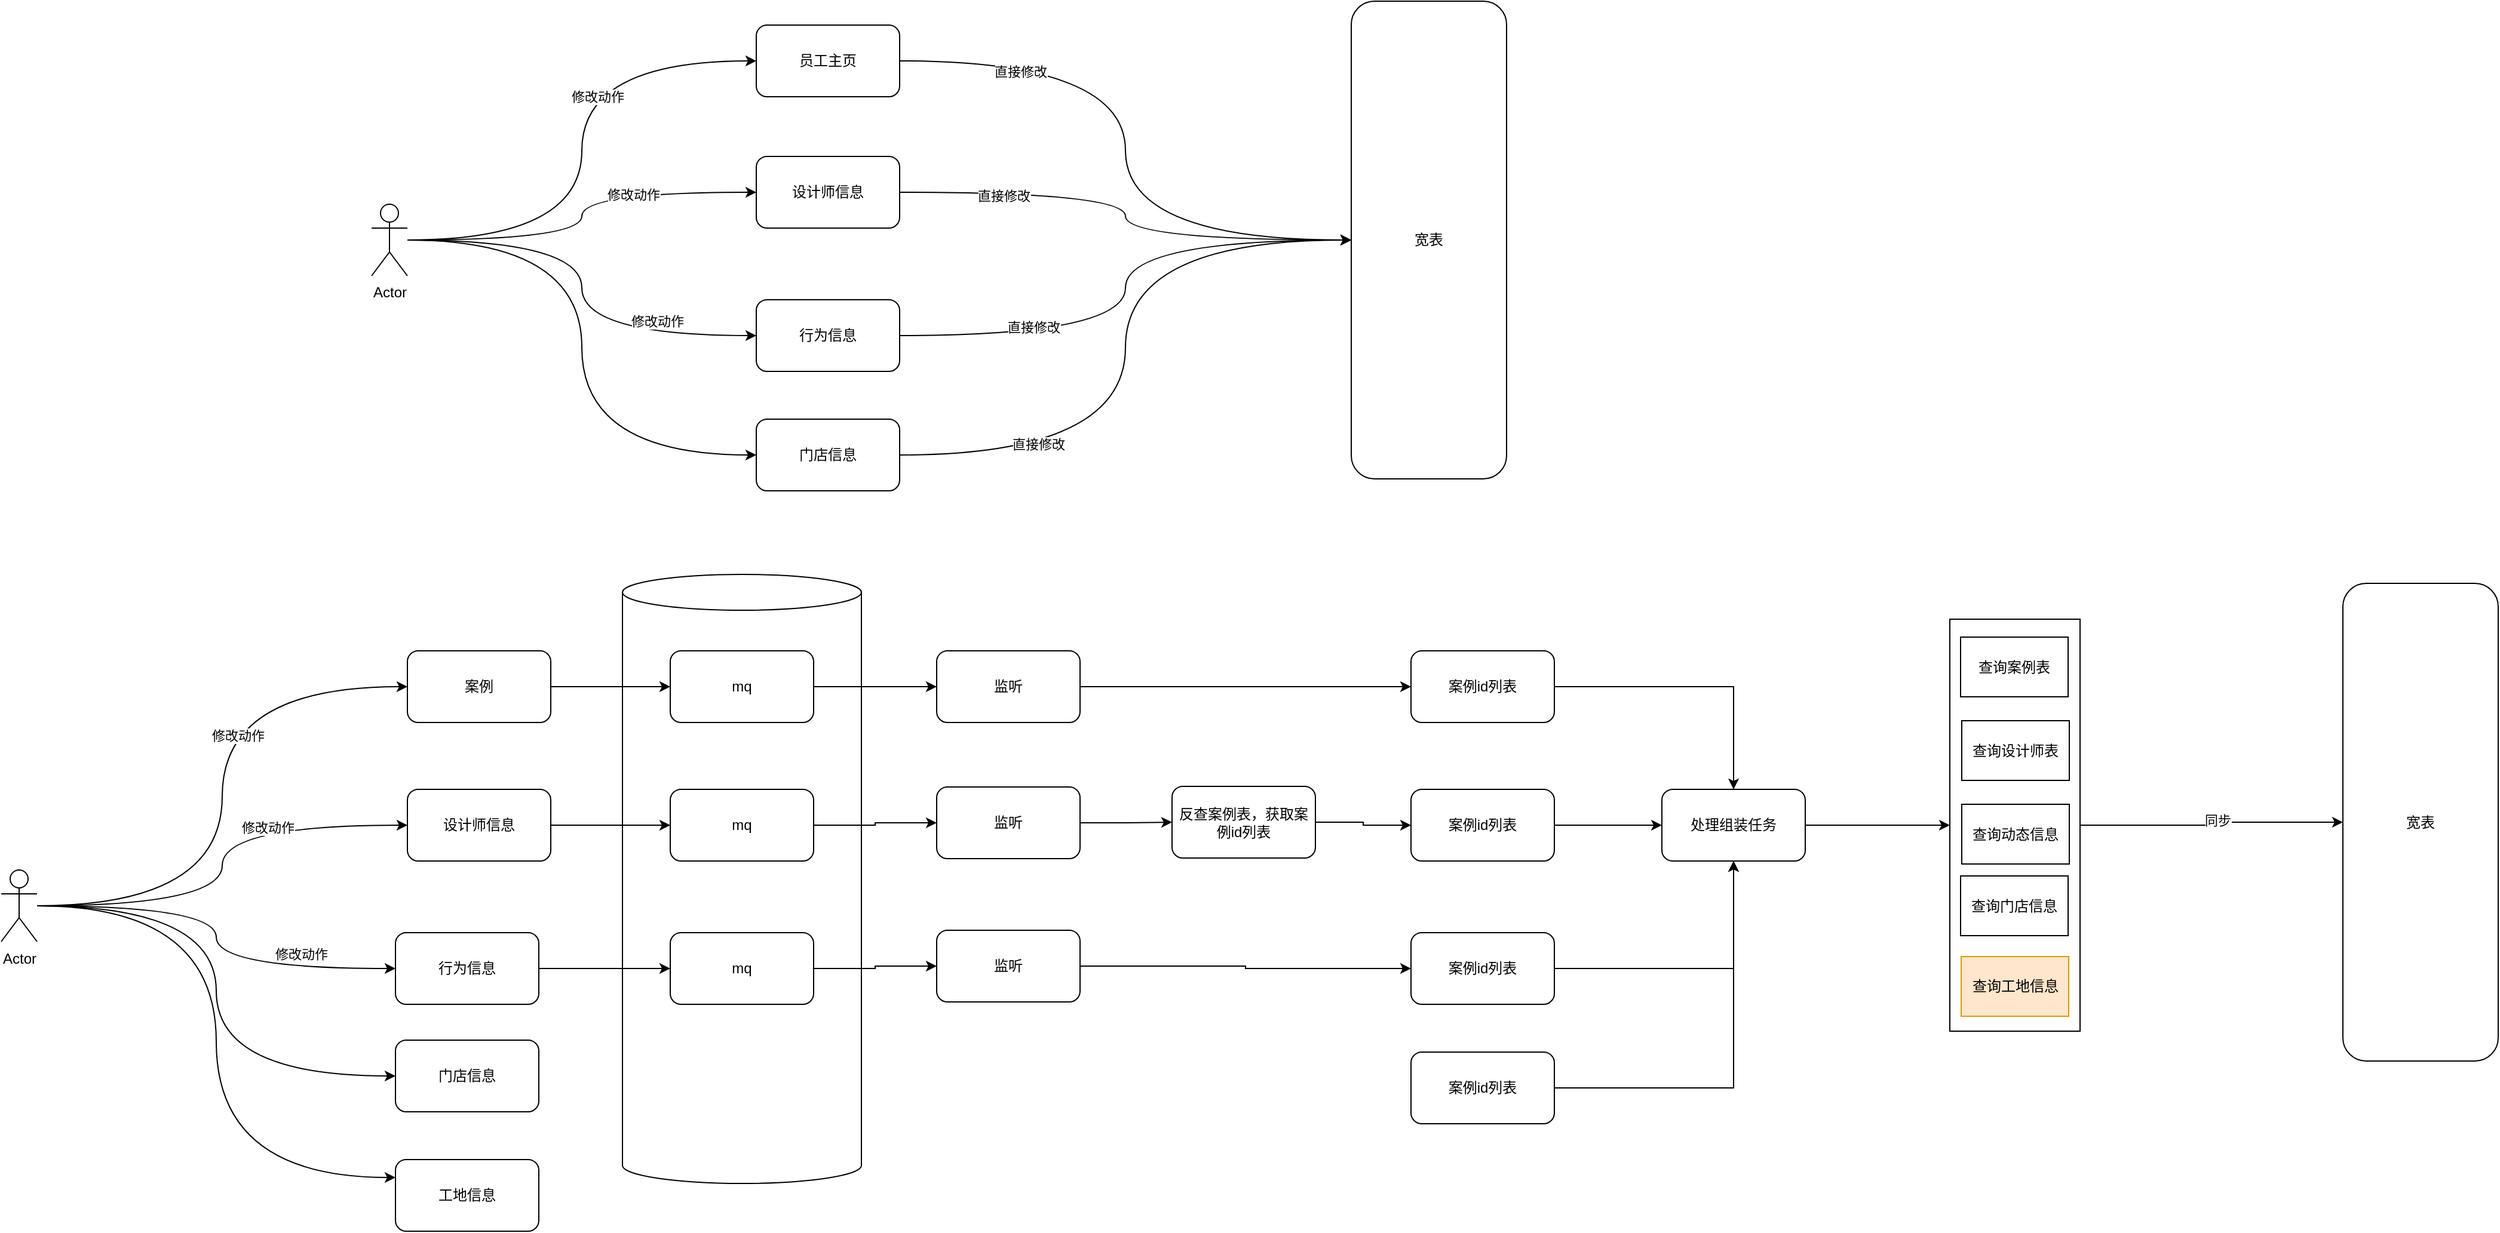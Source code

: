 <mxfile version="21.5.2" type="github">
  <diagram name="第 1 页" id="-ynwK41YF-8-0BeGS2u0">
    <mxGraphModel dx="2295" dy="948" grid="1" gridSize="10" guides="1" tooltips="1" connect="1" arrows="1" fold="1" page="1" pageScale="1" pageWidth="827" pageHeight="1169" math="0" shadow="0">
      <root>
        <mxCell id="0" />
        <mxCell id="1" parent="0" />
        <mxCell id="LhFnAlRdqvBIct9EWM2n-82" value="" style="shape=cylinder3;whiteSpace=wrap;html=1;boundedLbl=1;backgroundOutline=1;size=15;" vertex="1" parent="1">
          <mxGeometry x="20" y="520" width="200" height="510" as="geometry" />
        </mxCell>
        <mxCell id="LhFnAlRdqvBIct9EWM2n-5" style="edgeStyle=orthogonalEdgeStyle;rounded=0;orthogonalLoop=1;jettySize=auto;html=1;entryX=0;entryY=0.5;entryDx=0;entryDy=0;curved=1;" edge="1" parent="1" source="LhFnAlRdqvBIct9EWM2n-1" target="LhFnAlRdqvBIct9EWM2n-2">
          <mxGeometry relative="1" as="geometry" />
        </mxCell>
        <mxCell id="LhFnAlRdqvBIct9EWM2n-86" value="直接修改" style="edgeLabel;html=1;align=center;verticalAlign=middle;resizable=0;points=[];" vertex="1" connectable="0" parent="LhFnAlRdqvBIct9EWM2n-5">
          <mxGeometry x="-0.619" y="-9" relative="1" as="geometry">
            <mxPoint as="offset" />
          </mxGeometry>
        </mxCell>
        <mxCell id="LhFnAlRdqvBIct9EWM2n-1" value="员工主页" style="rounded=1;whiteSpace=wrap;html=1;" vertex="1" parent="1">
          <mxGeometry x="132" y="60" width="120" height="60" as="geometry" />
        </mxCell>
        <mxCell id="LhFnAlRdqvBIct9EWM2n-2" value="宽表" style="rounded=1;whiteSpace=wrap;html=1;" vertex="1" parent="1">
          <mxGeometry x="630" y="40" width="130" height="400" as="geometry" />
        </mxCell>
        <mxCell id="LhFnAlRdqvBIct9EWM2n-6" style="edgeStyle=orthogonalEdgeStyle;rounded=0;orthogonalLoop=1;jettySize=auto;html=1;entryX=0;entryY=0.5;entryDx=0;entryDy=0;curved=1;" edge="1" parent="1" source="LhFnAlRdqvBIct9EWM2n-3" target="LhFnAlRdqvBIct9EWM2n-2">
          <mxGeometry relative="1" as="geometry" />
        </mxCell>
        <mxCell id="LhFnAlRdqvBIct9EWM2n-83" value="直接修改" style="edgeLabel;html=1;align=center;verticalAlign=middle;resizable=0;points=[];" vertex="1" connectable="0" parent="LhFnAlRdqvBIct9EWM2n-6">
          <mxGeometry x="-0.584" y="-3" relative="1" as="geometry">
            <mxPoint as="offset" />
          </mxGeometry>
        </mxCell>
        <mxCell id="LhFnAlRdqvBIct9EWM2n-3" value="设计师信息" style="rounded=1;whiteSpace=wrap;html=1;" vertex="1" parent="1">
          <mxGeometry x="132" y="170" width="120" height="60" as="geometry" />
        </mxCell>
        <mxCell id="LhFnAlRdqvBIct9EWM2n-7" style="edgeStyle=orthogonalEdgeStyle;rounded=0;orthogonalLoop=1;jettySize=auto;html=1;entryX=0;entryY=0.5;entryDx=0;entryDy=0;curved=1;" edge="1" parent="1" source="LhFnAlRdqvBIct9EWM2n-4" target="LhFnAlRdqvBIct9EWM2n-2">
          <mxGeometry relative="1" as="geometry" />
        </mxCell>
        <mxCell id="LhFnAlRdqvBIct9EWM2n-84" value="直接修改" style="edgeLabel;html=1;align=center;verticalAlign=middle;resizable=0;points=[];" vertex="1" connectable="0" parent="LhFnAlRdqvBIct9EWM2n-7">
          <mxGeometry x="-0.51" y="7" relative="1" as="geometry">
            <mxPoint as="offset" />
          </mxGeometry>
        </mxCell>
        <mxCell id="LhFnAlRdqvBIct9EWM2n-4" value="行为信息" style="rounded=1;whiteSpace=wrap;html=1;" vertex="1" parent="1">
          <mxGeometry x="132" y="290" width="120" height="60" as="geometry" />
        </mxCell>
        <mxCell id="LhFnAlRdqvBIct9EWM2n-9" style="edgeStyle=orthogonalEdgeStyle;rounded=0;orthogonalLoop=1;jettySize=auto;html=1;entryX=0;entryY=0.5;entryDx=0;entryDy=0;curved=1;" edge="1" parent="1" source="LhFnAlRdqvBIct9EWM2n-8" target="LhFnAlRdqvBIct9EWM2n-1">
          <mxGeometry relative="1" as="geometry" />
        </mxCell>
        <mxCell id="LhFnAlRdqvBIct9EWM2n-12" value="修改动作" style="edgeLabel;html=1;align=center;verticalAlign=middle;resizable=0;points=[];" vertex="1" connectable="0" parent="LhFnAlRdqvBIct9EWM2n-9">
          <mxGeometry x="0.206" y="-13" relative="1" as="geometry">
            <mxPoint as="offset" />
          </mxGeometry>
        </mxCell>
        <mxCell id="LhFnAlRdqvBIct9EWM2n-10" style="edgeStyle=orthogonalEdgeStyle;rounded=0;orthogonalLoop=1;jettySize=auto;html=1;curved=1;" edge="1" parent="1" source="LhFnAlRdqvBIct9EWM2n-8" target="LhFnAlRdqvBIct9EWM2n-3">
          <mxGeometry relative="1" as="geometry" />
        </mxCell>
        <mxCell id="LhFnAlRdqvBIct9EWM2n-13" value="修改动作" style="edgeLabel;html=1;align=center;verticalAlign=middle;resizable=0;points=[];" vertex="1" connectable="0" parent="LhFnAlRdqvBIct9EWM2n-10">
          <mxGeometry x="0.381" y="-2" relative="1" as="geometry">
            <mxPoint as="offset" />
          </mxGeometry>
        </mxCell>
        <mxCell id="LhFnAlRdqvBIct9EWM2n-11" style="edgeStyle=orthogonalEdgeStyle;rounded=0;orthogonalLoop=1;jettySize=auto;html=1;entryX=0;entryY=0.5;entryDx=0;entryDy=0;curved=1;" edge="1" parent="1" source="LhFnAlRdqvBIct9EWM2n-8" target="LhFnAlRdqvBIct9EWM2n-4">
          <mxGeometry relative="1" as="geometry" />
        </mxCell>
        <mxCell id="LhFnAlRdqvBIct9EWM2n-14" value="修改动作" style="edgeLabel;html=1;align=center;verticalAlign=middle;resizable=0;points=[];" vertex="1" connectable="0" parent="LhFnAlRdqvBIct9EWM2n-11">
          <mxGeometry x="0.551" y="12" relative="1" as="geometry">
            <mxPoint as="offset" />
          </mxGeometry>
        </mxCell>
        <mxCell id="LhFnAlRdqvBIct9EWM2n-33" style="edgeStyle=orthogonalEdgeStyle;rounded=0;orthogonalLoop=1;jettySize=auto;html=1;entryX=0;entryY=0.5;entryDx=0;entryDy=0;curved=1;" edge="1" parent="1" source="LhFnAlRdqvBIct9EWM2n-8" target="LhFnAlRdqvBIct9EWM2n-32">
          <mxGeometry relative="1" as="geometry" />
        </mxCell>
        <mxCell id="LhFnAlRdqvBIct9EWM2n-8" value="Actor" style="shape=umlActor;verticalLabelPosition=bottom;verticalAlign=top;html=1;outlineConnect=0;" vertex="1" parent="1">
          <mxGeometry x="-190" y="210" width="30" height="60" as="geometry" />
        </mxCell>
        <mxCell id="LhFnAlRdqvBIct9EWM2n-39" style="edgeStyle=orthogonalEdgeStyle;rounded=0;orthogonalLoop=1;jettySize=auto;html=1;" edge="1" parent="1" source="LhFnAlRdqvBIct9EWM2n-17" target="LhFnAlRdqvBIct9EWM2n-40">
          <mxGeometry relative="1" as="geometry">
            <mxPoint x="140" y="720" as="targetPoint" />
          </mxGeometry>
        </mxCell>
        <mxCell id="LhFnAlRdqvBIct9EWM2n-17" value="案例" style="rounded=1;whiteSpace=wrap;html=1;" vertex="1" parent="1">
          <mxGeometry x="-160" y="584" width="120" height="60" as="geometry" />
        </mxCell>
        <mxCell id="LhFnAlRdqvBIct9EWM2n-18" value="宽表" style="rounded=1;whiteSpace=wrap;html=1;" vertex="1" parent="1">
          <mxGeometry x="1460" y="527.5" width="130" height="400" as="geometry" />
        </mxCell>
        <mxCell id="LhFnAlRdqvBIct9EWM2n-43" style="edgeStyle=orthogonalEdgeStyle;rounded=0;orthogonalLoop=1;jettySize=auto;html=1;" edge="1" parent="1" source="LhFnAlRdqvBIct9EWM2n-20" target="LhFnAlRdqvBIct9EWM2n-41">
          <mxGeometry relative="1" as="geometry" />
        </mxCell>
        <mxCell id="LhFnAlRdqvBIct9EWM2n-20" value="设计师信息" style="rounded=1;whiteSpace=wrap;html=1;" vertex="1" parent="1">
          <mxGeometry x="-160" y="700" width="120" height="60" as="geometry" />
        </mxCell>
        <mxCell id="LhFnAlRdqvBIct9EWM2n-44" style="edgeStyle=orthogonalEdgeStyle;rounded=0;orthogonalLoop=1;jettySize=auto;html=1;" edge="1" parent="1" source="LhFnAlRdqvBIct9EWM2n-22" target="LhFnAlRdqvBIct9EWM2n-42">
          <mxGeometry relative="1" as="geometry" />
        </mxCell>
        <mxCell id="LhFnAlRdqvBIct9EWM2n-22" value="行为信息" style="rounded=1;whiteSpace=wrap;html=1;" vertex="1" parent="1">
          <mxGeometry x="-170" y="820" width="120" height="60" as="geometry" />
        </mxCell>
        <mxCell id="LhFnAlRdqvBIct9EWM2n-23" style="edgeStyle=orthogonalEdgeStyle;rounded=0;orthogonalLoop=1;jettySize=auto;html=1;entryX=0;entryY=0.5;entryDx=0;entryDy=0;curved=1;" edge="1" parent="1" source="LhFnAlRdqvBIct9EWM2n-29" target="LhFnAlRdqvBIct9EWM2n-17">
          <mxGeometry relative="1" as="geometry" />
        </mxCell>
        <mxCell id="LhFnAlRdqvBIct9EWM2n-24" value="修改动作" style="edgeLabel;html=1;align=center;verticalAlign=middle;resizable=0;points=[];" vertex="1" connectable="0" parent="LhFnAlRdqvBIct9EWM2n-23">
          <mxGeometry x="0.206" y="-13" relative="1" as="geometry">
            <mxPoint as="offset" />
          </mxGeometry>
        </mxCell>
        <mxCell id="LhFnAlRdqvBIct9EWM2n-25" style="edgeStyle=orthogonalEdgeStyle;rounded=0;orthogonalLoop=1;jettySize=auto;html=1;curved=1;entryX=0;entryY=0.5;entryDx=0;entryDy=0;" edge="1" parent="1" source="LhFnAlRdqvBIct9EWM2n-29" target="LhFnAlRdqvBIct9EWM2n-20">
          <mxGeometry relative="1" as="geometry" />
        </mxCell>
        <mxCell id="LhFnAlRdqvBIct9EWM2n-26" value="修改动作" style="edgeLabel;html=1;align=center;verticalAlign=middle;resizable=0;points=[];" vertex="1" connectable="0" parent="LhFnAlRdqvBIct9EWM2n-25">
          <mxGeometry x="0.381" y="-2" relative="1" as="geometry">
            <mxPoint as="offset" />
          </mxGeometry>
        </mxCell>
        <mxCell id="LhFnAlRdqvBIct9EWM2n-27" style="edgeStyle=orthogonalEdgeStyle;rounded=0;orthogonalLoop=1;jettySize=auto;html=1;entryX=0;entryY=0.5;entryDx=0;entryDy=0;curved=1;" edge="1" parent="1" source="LhFnAlRdqvBIct9EWM2n-29" target="LhFnAlRdqvBIct9EWM2n-22">
          <mxGeometry relative="1" as="geometry" />
        </mxCell>
        <mxCell id="LhFnAlRdqvBIct9EWM2n-28" value="修改动作" style="edgeLabel;html=1;align=center;verticalAlign=middle;resizable=0;points=[];" vertex="1" connectable="0" parent="LhFnAlRdqvBIct9EWM2n-27">
          <mxGeometry x="0.551" y="12" relative="1" as="geometry">
            <mxPoint as="offset" />
          </mxGeometry>
        </mxCell>
        <mxCell id="LhFnAlRdqvBIct9EWM2n-76" style="edgeStyle=orthogonalEdgeStyle;rounded=0;orthogonalLoop=1;jettySize=auto;html=1;entryX=0;entryY=0.5;entryDx=0;entryDy=0;curved=1;" edge="1" parent="1" source="LhFnAlRdqvBIct9EWM2n-29" target="LhFnAlRdqvBIct9EWM2n-75">
          <mxGeometry relative="1" as="geometry" />
        </mxCell>
        <mxCell id="LhFnAlRdqvBIct9EWM2n-89" style="edgeStyle=orthogonalEdgeStyle;rounded=0;orthogonalLoop=1;jettySize=auto;html=1;entryX=0;entryY=0.25;entryDx=0;entryDy=0;elbow=vertical;curved=1;" edge="1" parent="1" source="LhFnAlRdqvBIct9EWM2n-29" target="LhFnAlRdqvBIct9EWM2n-87">
          <mxGeometry relative="1" as="geometry" />
        </mxCell>
        <mxCell id="LhFnAlRdqvBIct9EWM2n-29" value="Actor" style="shape=umlActor;verticalLabelPosition=bottom;verticalAlign=top;html=1;outlineConnect=0;" vertex="1" parent="1">
          <mxGeometry x="-500" y="767.5" width="30" height="60" as="geometry" />
        </mxCell>
        <mxCell id="LhFnAlRdqvBIct9EWM2n-34" style="edgeStyle=orthogonalEdgeStyle;rounded=0;orthogonalLoop=1;jettySize=auto;html=1;entryX=0;entryY=0.5;entryDx=0;entryDy=0;curved=1;" edge="1" parent="1" source="LhFnAlRdqvBIct9EWM2n-32" target="LhFnAlRdqvBIct9EWM2n-2">
          <mxGeometry relative="1" as="geometry" />
        </mxCell>
        <mxCell id="LhFnAlRdqvBIct9EWM2n-85" value="直接修改" style="edgeLabel;html=1;align=center;verticalAlign=middle;resizable=0;points=[];" vertex="1" connectable="0" parent="LhFnAlRdqvBIct9EWM2n-34">
          <mxGeometry x="-0.586" y="9" relative="1" as="geometry">
            <mxPoint as="offset" />
          </mxGeometry>
        </mxCell>
        <mxCell id="LhFnAlRdqvBIct9EWM2n-32" value="门店信息" style="rounded=1;whiteSpace=wrap;html=1;" vertex="1" parent="1">
          <mxGeometry x="132" y="390" width="120" height="60" as="geometry" />
        </mxCell>
        <mxCell id="LhFnAlRdqvBIct9EWM2n-45" style="edgeStyle=orthogonalEdgeStyle;rounded=0;orthogonalLoop=1;jettySize=auto;html=1;" edge="1" parent="1" source="LhFnAlRdqvBIct9EWM2n-40" target="LhFnAlRdqvBIct9EWM2n-46">
          <mxGeometry relative="1" as="geometry">
            <mxPoint x="320" y="614" as="targetPoint" />
          </mxGeometry>
        </mxCell>
        <mxCell id="LhFnAlRdqvBIct9EWM2n-40" value="mq" style="rounded=1;whiteSpace=wrap;html=1;" vertex="1" parent="1">
          <mxGeometry x="60" y="584" width="120" height="60" as="geometry" />
        </mxCell>
        <mxCell id="LhFnAlRdqvBIct9EWM2n-49" style="edgeStyle=orthogonalEdgeStyle;rounded=0;orthogonalLoop=1;jettySize=auto;html=1;" edge="1" parent="1" source="LhFnAlRdqvBIct9EWM2n-41" target="LhFnAlRdqvBIct9EWM2n-47">
          <mxGeometry relative="1" as="geometry" />
        </mxCell>
        <mxCell id="LhFnAlRdqvBIct9EWM2n-41" value="mq" style="rounded=1;whiteSpace=wrap;html=1;" vertex="1" parent="1">
          <mxGeometry x="60" y="700" width="120" height="60" as="geometry" />
        </mxCell>
        <mxCell id="LhFnAlRdqvBIct9EWM2n-50" style="edgeStyle=orthogonalEdgeStyle;rounded=0;orthogonalLoop=1;jettySize=auto;html=1;entryX=0;entryY=0.5;entryDx=0;entryDy=0;" edge="1" parent="1" source="LhFnAlRdqvBIct9EWM2n-42" target="LhFnAlRdqvBIct9EWM2n-48">
          <mxGeometry relative="1" as="geometry" />
        </mxCell>
        <mxCell id="LhFnAlRdqvBIct9EWM2n-42" value="mq" style="rounded=1;whiteSpace=wrap;html=1;" vertex="1" parent="1">
          <mxGeometry x="60" y="820" width="120" height="60" as="geometry" />
        </mxCell>
        <mxCell id="LhFnAlRdqvBIct9EWM2n-51" style="edgeStyle=orthogonalEdgeStyle;rounded=0;orthogonalLoop=1;jettySize=auto;html=1;" edge="1" parent="1" source="LhFnAlRdqvBIct9EWM2n-46" target="LhFnAlRdqvBIct9EWM2n-52">
          <mxGeometry relative="1" as="geometry">
            <mxPoint x="610" y="614" as="targetPoint" />
          </mxGeometry>
        </mxCell>
        <mxCell id="LhFnAlRdqvBIct9EWM2n-46" value="监听" style="rounded=1;whiteSpace=wrap;html=1;" vertex="1" parent="1">
          <mxGeometry x="283" y="584" width="120" height="60" as="geometry" />
        </mxCell>
        <mxCell id="LhFnAlRdqvBIct9EWM2n-53" style="edgeStyle=orthogonalEdgeStyle;rounded=0;orthogonalLoop=1;jettySize=auto;html=1;" edge="1" parent="1" source="LhFnAlRdqvBIct9EWM2n-47" target="LhFnAlRdqvBIct9EWM2n-54">
          <mxGeometry relative="1" as="geometry">
            <mxPoint x="510" y="730" as="targetPoint" />
          </mxGeometry>
        </mxCell>
        <mxCell id="LhFnAlRdqvBIct9EWM2n-47" value="监听" style="rounded=1;whiteSpace=wrap;html=1;" vertex="1" parent="1">
          <mxGeometry x="283" y="698" width="120" height="60" as="geometry" />
        </mxCell>
        <mxCell id="LhFnAlRdqvBIct9EWM2n-59" style="edgeStyle=orthogonalEdgeStyle;rounded=0;orthogonalLoop=1;jettySize=auto;html=1;entryX=0;entryY=0.5;entryDx=0;entryDy=0;" edge="1" parent="1" source="LhFnAlRdqvBIct9EWM2n-48" target="LhFnAlRdqvBIct9EWM2n-60">
          <mxGeometry relative="1" as="geometry">
            <mxPoint x="470" y="850" as="targetPoint" />
          </mxGeometry>
        </mxCell>
        <mxCell id="LhFnAlRdqvBIct9EWM2n-48" value="监听" style="rounded=1;whiteSpace=wrap;html=1;" vertex="1" parent="1">
          <mxGeometry x="283" y="818" width="120" height="60" as="geometry" />
        </mxCell>
        <mxCell id="LhFnAlRdqvBIct9EWM2n-61" style="edgeStyle=orthogonalEdgeStyle;rounded=0;orthogonalLoop=1;jettySize=auto;html=1;" edge="1" parent="1" source="LhFnAlRdqvBIct9EWM2n-52" target="LhFnAlRdqvBIct9EWM2n-62">
          <mxGeometry relative="1" as="geometry">
            <mxPoint x="930" y="720" as="targetPoint" />
          </mxGeometry>
        </mxCell>
        <mxCell id="LhFnAlRdqvBIct9EWM2n-52" value="案例id列表" style="rounded=1;whiteSpace=wrap;html=1;" vertex="1" parent="1">
          <mxGeometry x="680" y="584" width="120" height="60" as="geometry" />
        </mxCell>
        <mxCell id="LhFnAlRdqvBIct9EWM2n-57" style="edgeStyle=orthogonalEdgeStyle;rounded=0;orthogonalLoop=1;jettySize=auto;html=1;" edge="1" parent="1" source="LhFnAlRdqvBIct9EWM2n-54" target="LhFnAlRdqvBIct9EWM2n-58">
          <mxGeometry relative="1" as="geometry">
            <mxPoint x="690" y="730" as="targetPoint" />
          </mxGeometry>
        </mxCell>
        <mxCell id="LhFnAlRdqvBIct9EWM2n-54" value="反查案例表，获取案例id列表" style="rounded=1;whiteSpace=wrap;html=1;" vertex="1" parent="1">
          <mxGeometry x="480" y="697.5" width="120" height="60" as="geometry" />
        </mxCell>
        <mxCell id="LhFnAlRdqvBIct9EWM2n-63" style="edgeStyle=orthogonalEdgeStyle;rounded=0;orthogonalLoop=1;jettySize=auto;html=1;" edge="1" parent="1" source="LhFnAlRdqvBIct9EWM2n-58" target="LhFnAlRdqvBIct9EWM2n-62">
          <mxGeometry relative="1" as="geometry" />
        </mxCell>
        <mxCell id="LhFnAlRdqvBIct9EWM2n-58" value="案例id列表" style="rounded=1;whiteSpace=wrap;html=1;" vertex="1" parent="1">
          <mxGeometry x="680" y="700" width="120" height="60" as="geometry" />
        </mxCell>
        <mxCell id="LhFnAlRdqvBIct9EWM2n-64" style="edgeStyle=orthogonalEdgeStyle;rounded=0;orthogonalLoop=1;jettySize=auto;html=1;entryX=0.5;entryY=1;entryDx=0;entryDy=0;" edge="1" parent="1" source="LhFnAlRdqvBIct9EWM2n-60" target="LhFnAlRdqvBIct9EWM2n-62">
          <mxGeometry relative="1" as="geometry" />
        </mxCell>
        <mxCell id="LhFnAlRdqvBIct9EWM2n-60" value="案例id列表" style="rounded=1;whiteSpace=wrap;html=1;" vertex="1" parent="1">
          <mxGeometry x="680" y="820" width="120" height="60" as="geometry" />
        </mxCell>
        <mxCell id="LhFnAlRdqvBIct9EWM2n-67" style="edgeStyle=orthogonalEdgeStyle;rounded=0;orthogonalLoop=1;jettySize=auto;html=1;" edge="1" parent="1" source="LhFnAlRdqvBIct9EWM2n-62" target="LhFnAlRdqvBIct9EWM2n-69">
          <mxGeometry relative="1" as="geometry">
            <mxPoint x="1110" y="730" as="targetPoint" />
          </mxGeometry>
        </mxCell>
        <mxCell id="LhFnAlRdqvBIct9EWM2n-62" value="处理组装任务" style="rounded=1;whiteSpace=wrap;html=1;" vertex="1" parent="1">
          <mxGeometry x="890" y="700" width="120" height="60" as="geometry" />
        </mxCell>
        <mxCell id="LhFnAlRdqvBIct9EWM2n-73" style="edgeStyle=orthogonalEdgeStyle;rounded=0;orthogonalLoop=1;jettySize=auto;html=1;" edge="1" parent="1" source="LhFnAlRdqvBIct9EWM2n-69" target="LhFnAlRdqvBIct9EWM2n-18">
          <mxGeometry relative="1" as="geometry" />
        </mxCell>
        <mxCell id="LhFnAlRdqvBIct9EWM2n-74" value="同步" style="edgeLabel;html=1;align=center;verticalAlign=middle;resizable=0;points=[];" vertex="1" connectable="0" parent="LhFnAlRdqvBIct9EWM2n-73">
          <mxGeometry x="0.062" y="2" relative="1" as="geometry">
            <mxPoint x="-1" as="offset" />
          </mxGeometry>
        </mxCell>
        <mxCell id="LhFnAlRdqvBIct9EWM2n-69" value="" style="rounded=0;whiteSpace=wrap;html=1;" vertex="1" parent="1">
          <mxGeometry x="1131" y="557.5" width="109" height="345" as="geometry" />
        </mxCell>
        <mxCell id="LhFnAlRdqvBIct9EWM2n-70" value="查询案例表" style="rounded=0;whiteSpace=wrap;html=1;" vertex="1" parent="1">
          <mxGeometry x="1140" y="572.5" width="90" height="50" as="geometry" />
        </mxCell>
        <mxCell id="LhFnAlRdqvBIct9EWM2n-71" value="查询设计师表" style="rounded=0;whiteSpace=wrap;html=1;" vertex="1" parent="1">
          <mxGeometry x="1141" y="642.5" width="90" height="50" as="geometry" />
        </mxCell>
        <mxCell id="LhFnAlRdqvBIct9EWM2n-72" value="查询动态信息" style="rounded=0;whiteSpace=wrap;html=1;" vertex="1" parent="1">
          <mxGeometry x="1141" y="712.5" width="90" height="50" as="geometry" />
        </mxCell>
        <mxCell id="LhFnAlRdqvBIct9EWM2n-75" value="门店信息" style="rounded=1;whiteSpace=wrap;html=1;" vertex="1" parent="1">
          <mxGeometry x="-170" y="910" width="120" height="60" as="geometry" />
        </mxCell>
        <mxCell id="LhFnAlRdqvBIct9EWM2n-79" style="edgeStyle=orthogonalEdgeStyle;rounded=0;orthogonalLoop=1;jettySize=auto;html=1;entryX=0.5;entryY=1;entryDx=0;entryDy=0;" edge="1" parent="1" source="LhFnAlRdqvBIct9EWM2n-78" target="LhFnAlRdqvBIct9EWM2n-62">
          <mxGeometry relative="1" as="geometry" />
        </mxCell>
        <mxCell id="LhFnAlRdqvBIct9EWM2n-78" value="案例id列表" style="rounded=1;whiteSpace=wrap;html=1;" vertex="1" parent="1">
          <mxGeometry x="680" y="920" width="120" height="60" as="geometry" />
        </mxCell>
        <mxCell id="LhFnAlRdqvBIct9EWM2n-80" value="查询门店信息" style="rounded=0;whiteSpace=wrap;html=1;" vertex="1" parent="1">
          <mxGeometry x="1140" y="772.5" width="90" height="50" as="geometry" />
        </mxCell>
        <mxCell id="LhFnAlRdqvBIct9EWM2n-87" value="工地信息" style="rounded=1;whiteSpace=wrap;html=1;" vertex="1" parent="1">
          <mxGeometry x="-170" y="1010" width="120" height="60" as="geometry" />
        </mxCell>
        <mxCell id="LhFnAlRdqvBIct9EWM2n-88" value="查询工地信息" style="rounded=0;whiteSpace=wrap;html=1;fillColor=#ffe6cc;strokeColor=#d79b00;" vertex="1" parent="1">
          <mxGeometry x="1140.5" y="840" width="90" height="50" as="geometry" />
        </mxCell>
      </root>
    </mxGraphModel>
  </diagram>
</mxfile>
